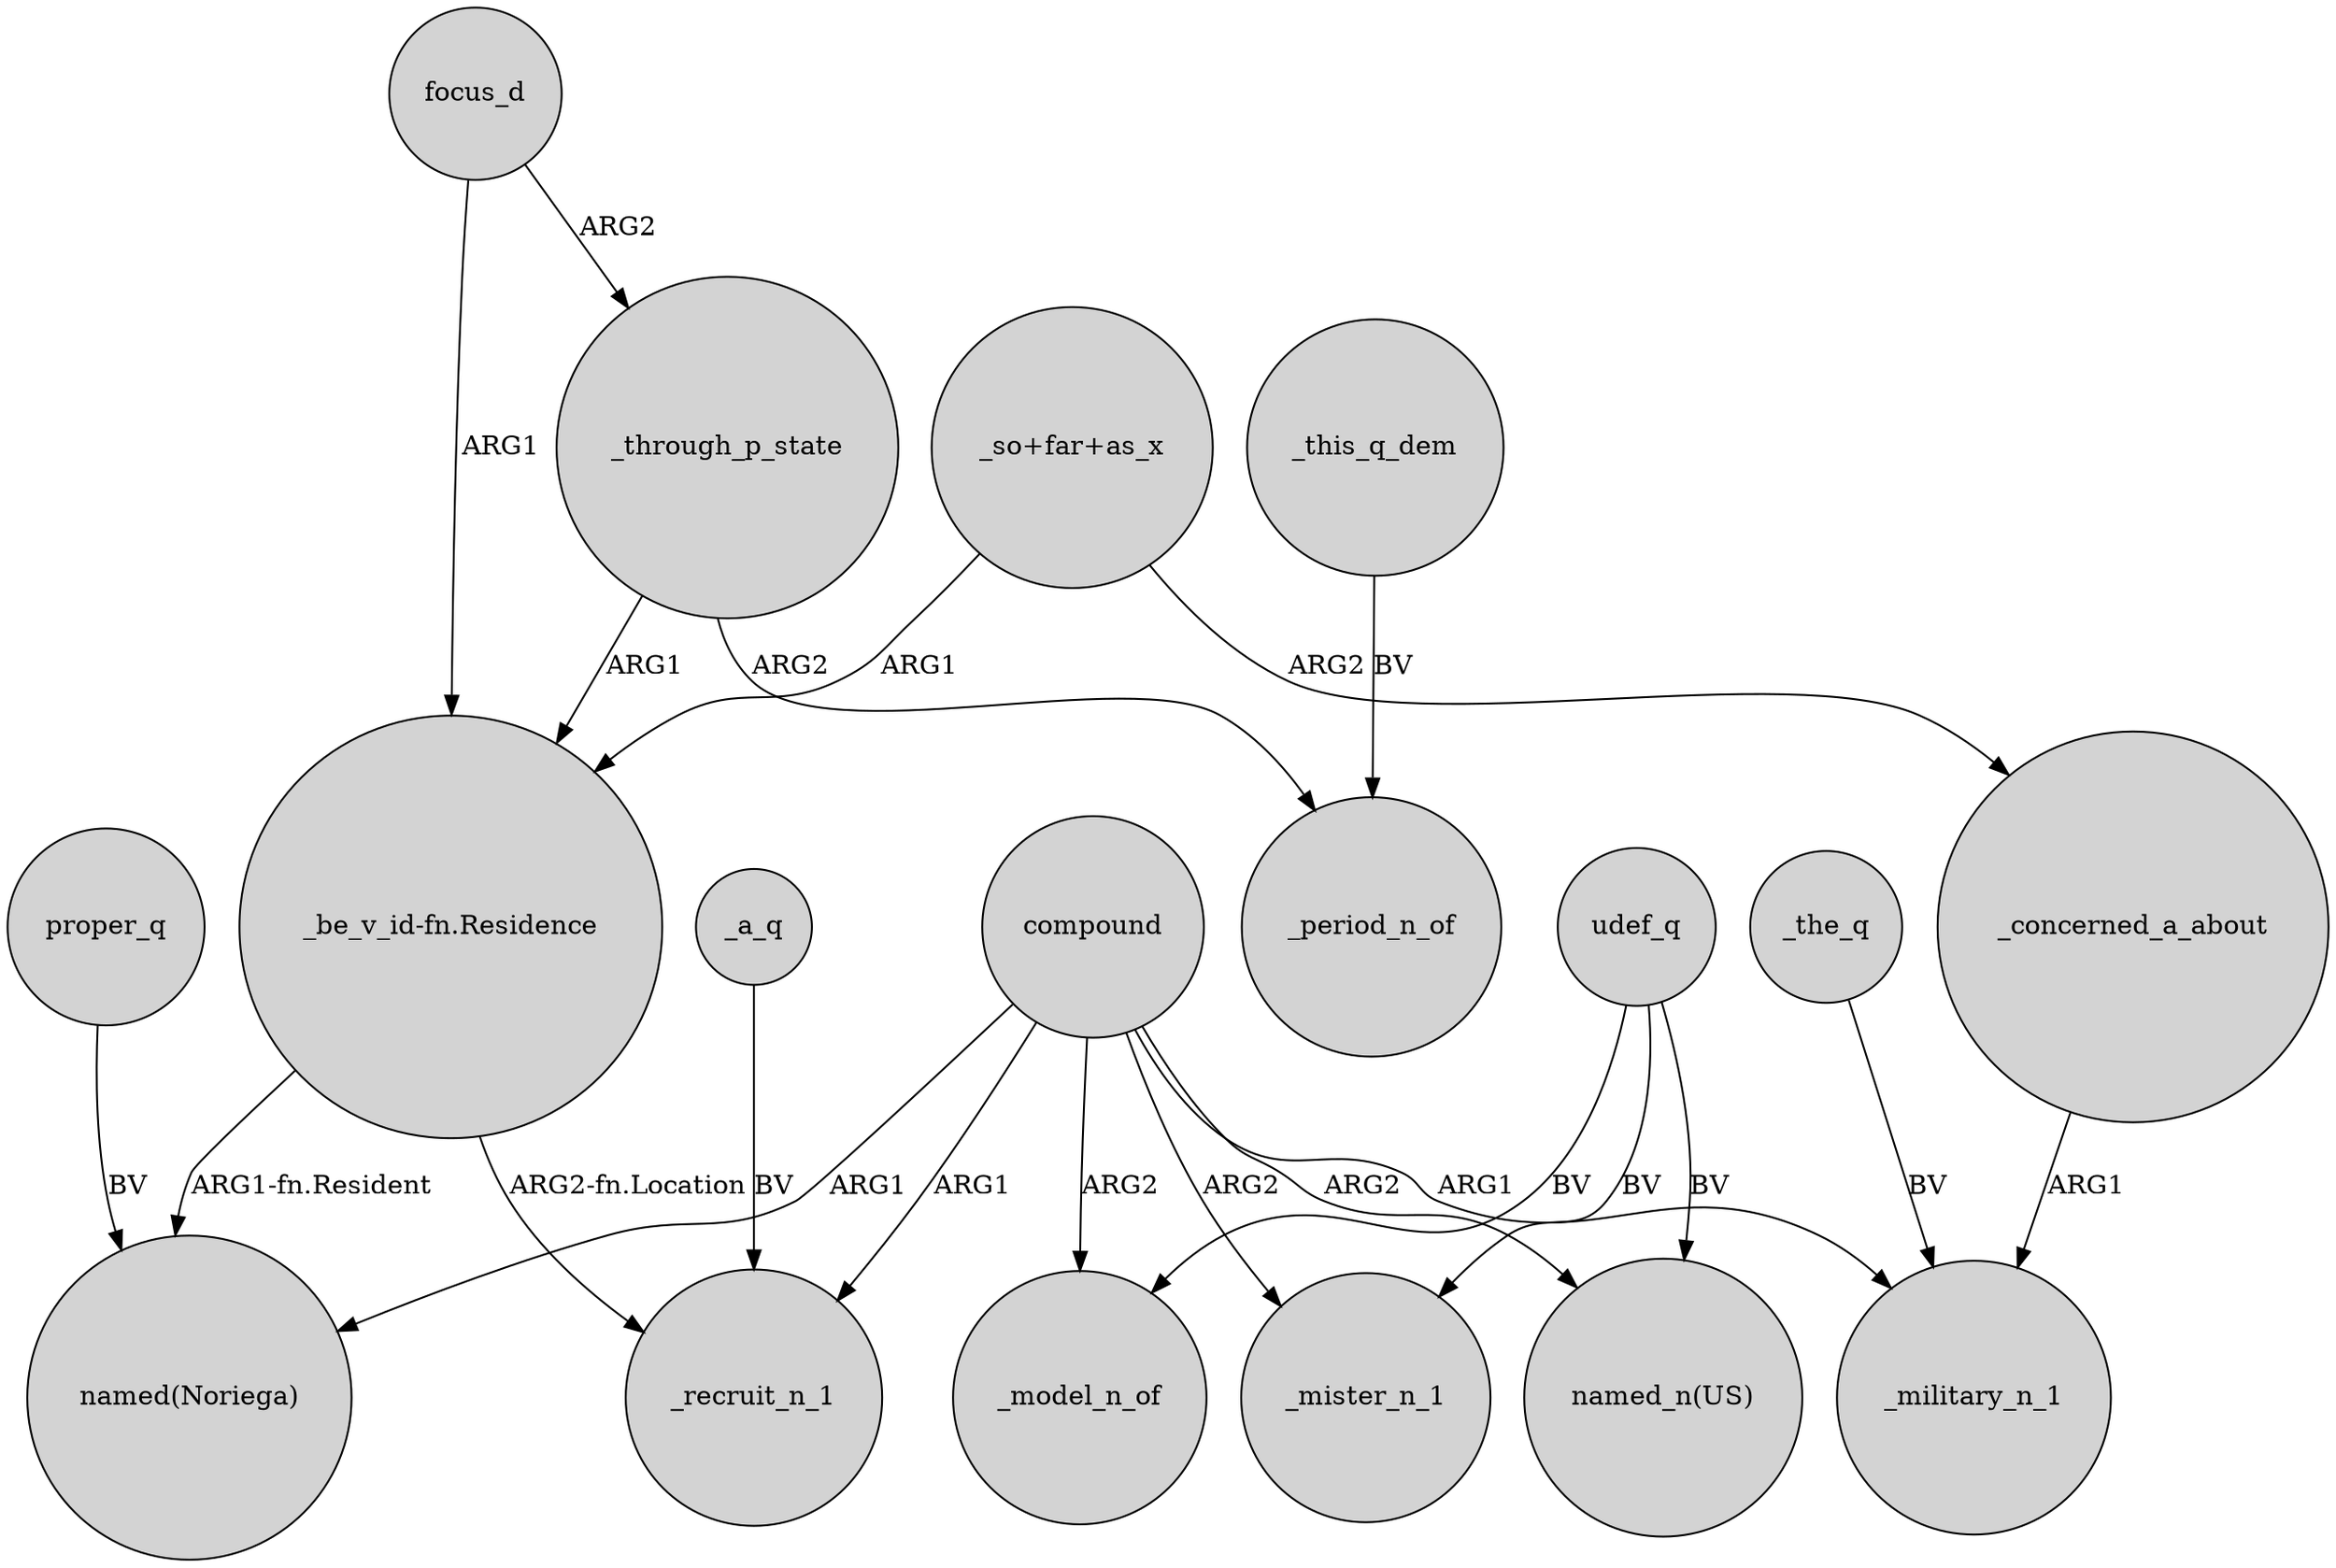 digraph {
	node [shape=circle style=filled]
	compound -> "named(Noriega)" [label=ARG1]
	compound -> _mister_n_1 [label=ARG2]
	compound -> _model_n_of [label=ARG2]
	"_be_v_id-fn.Residence" -> _recruit_n_1 [label="ARG2-fn.Location"]
	_through_p_state -> "_be_v_id-fn.Residence" [label=ARG1]
	_concerned_a_about -> _military_n_1 [label=ARG1]
	udef_q -> _mister_n_1 [label=BV]
	_a_q -> _recruit_n_1 [label=BV]
	udef_q -> _model_n_of [label=BV]
	focus_d -> _through_p_state [label=ARG2]
	"_so+far+as_x" -> _concerned_a_about [label=ARG2]
	_through_p_state -> _period_n_of [label=ARG2]
	compound -> _military_n_1 [label=ARG1]
	compound -> _recruit_n_1 [label=ARG1]
	"_be_v_id-fn.Residence" -> "named(Noriega)" [label="ARG1-fn.Resident"]
	"_so+far+as_x" -> "_be_v_id-fn.Residence" [label=ARG1]
	_this_q_dem -> _period_n_of [label=BV]
	compound -> "named_n(US)" [label=ARG2]
	_the_q -> _military_n_1 [label=BV]
	udef_q -> "named_n(US)" [label=BV]
	proper_q -> "named(Noriega)" [label=BV]
	focus_d -> "_be_v_id-fn.Residence" [label=ARG1]
}
